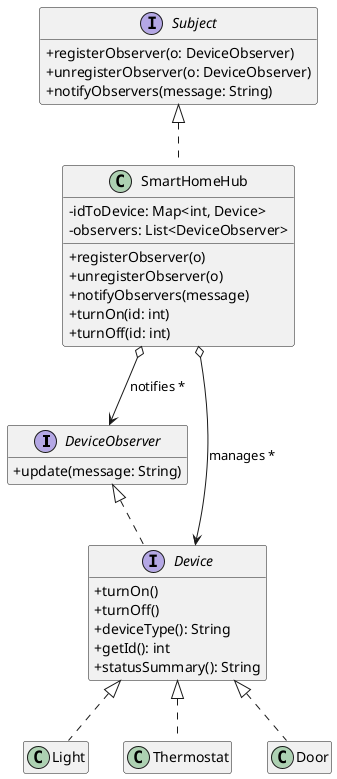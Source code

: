 @startuml name
skinparam classAttributeIconSize 0
hide empty members

interface DeviceObserver {
  +update(message: String)
}

interface Subject {
  +registerObserver(o: DeviceObserver)
  +unregisterObserver(o: DeviceObserver)
  +notifyObservers(message: String)
}

class SmartHomeHub {
  -idToDevice: Map<int, Device>
  -observers: List<DeviceObserver>
  +registerObserver(o)
  +unregisterObserver(o)
  +notifyObservers(message)
  +turnOn(id: int)
  +turnOff(id: int)
}

interface Device {
  +turnOn() 
  +turnOff()
  +deviceType(): String
  +getId(): int
  +statusSummary(): String
}

class Light
class Thermostat
class Door

Subject <|.. SmartHomeHub
DeviceObserver <|.. Device
Device <|.. Light
Device <|.. Thermostat
Device <|.. Door

SmartHomeHub o--> DeviceObserver : notifies *
SmartHomeHub o--> Device : manages *
@enduml


